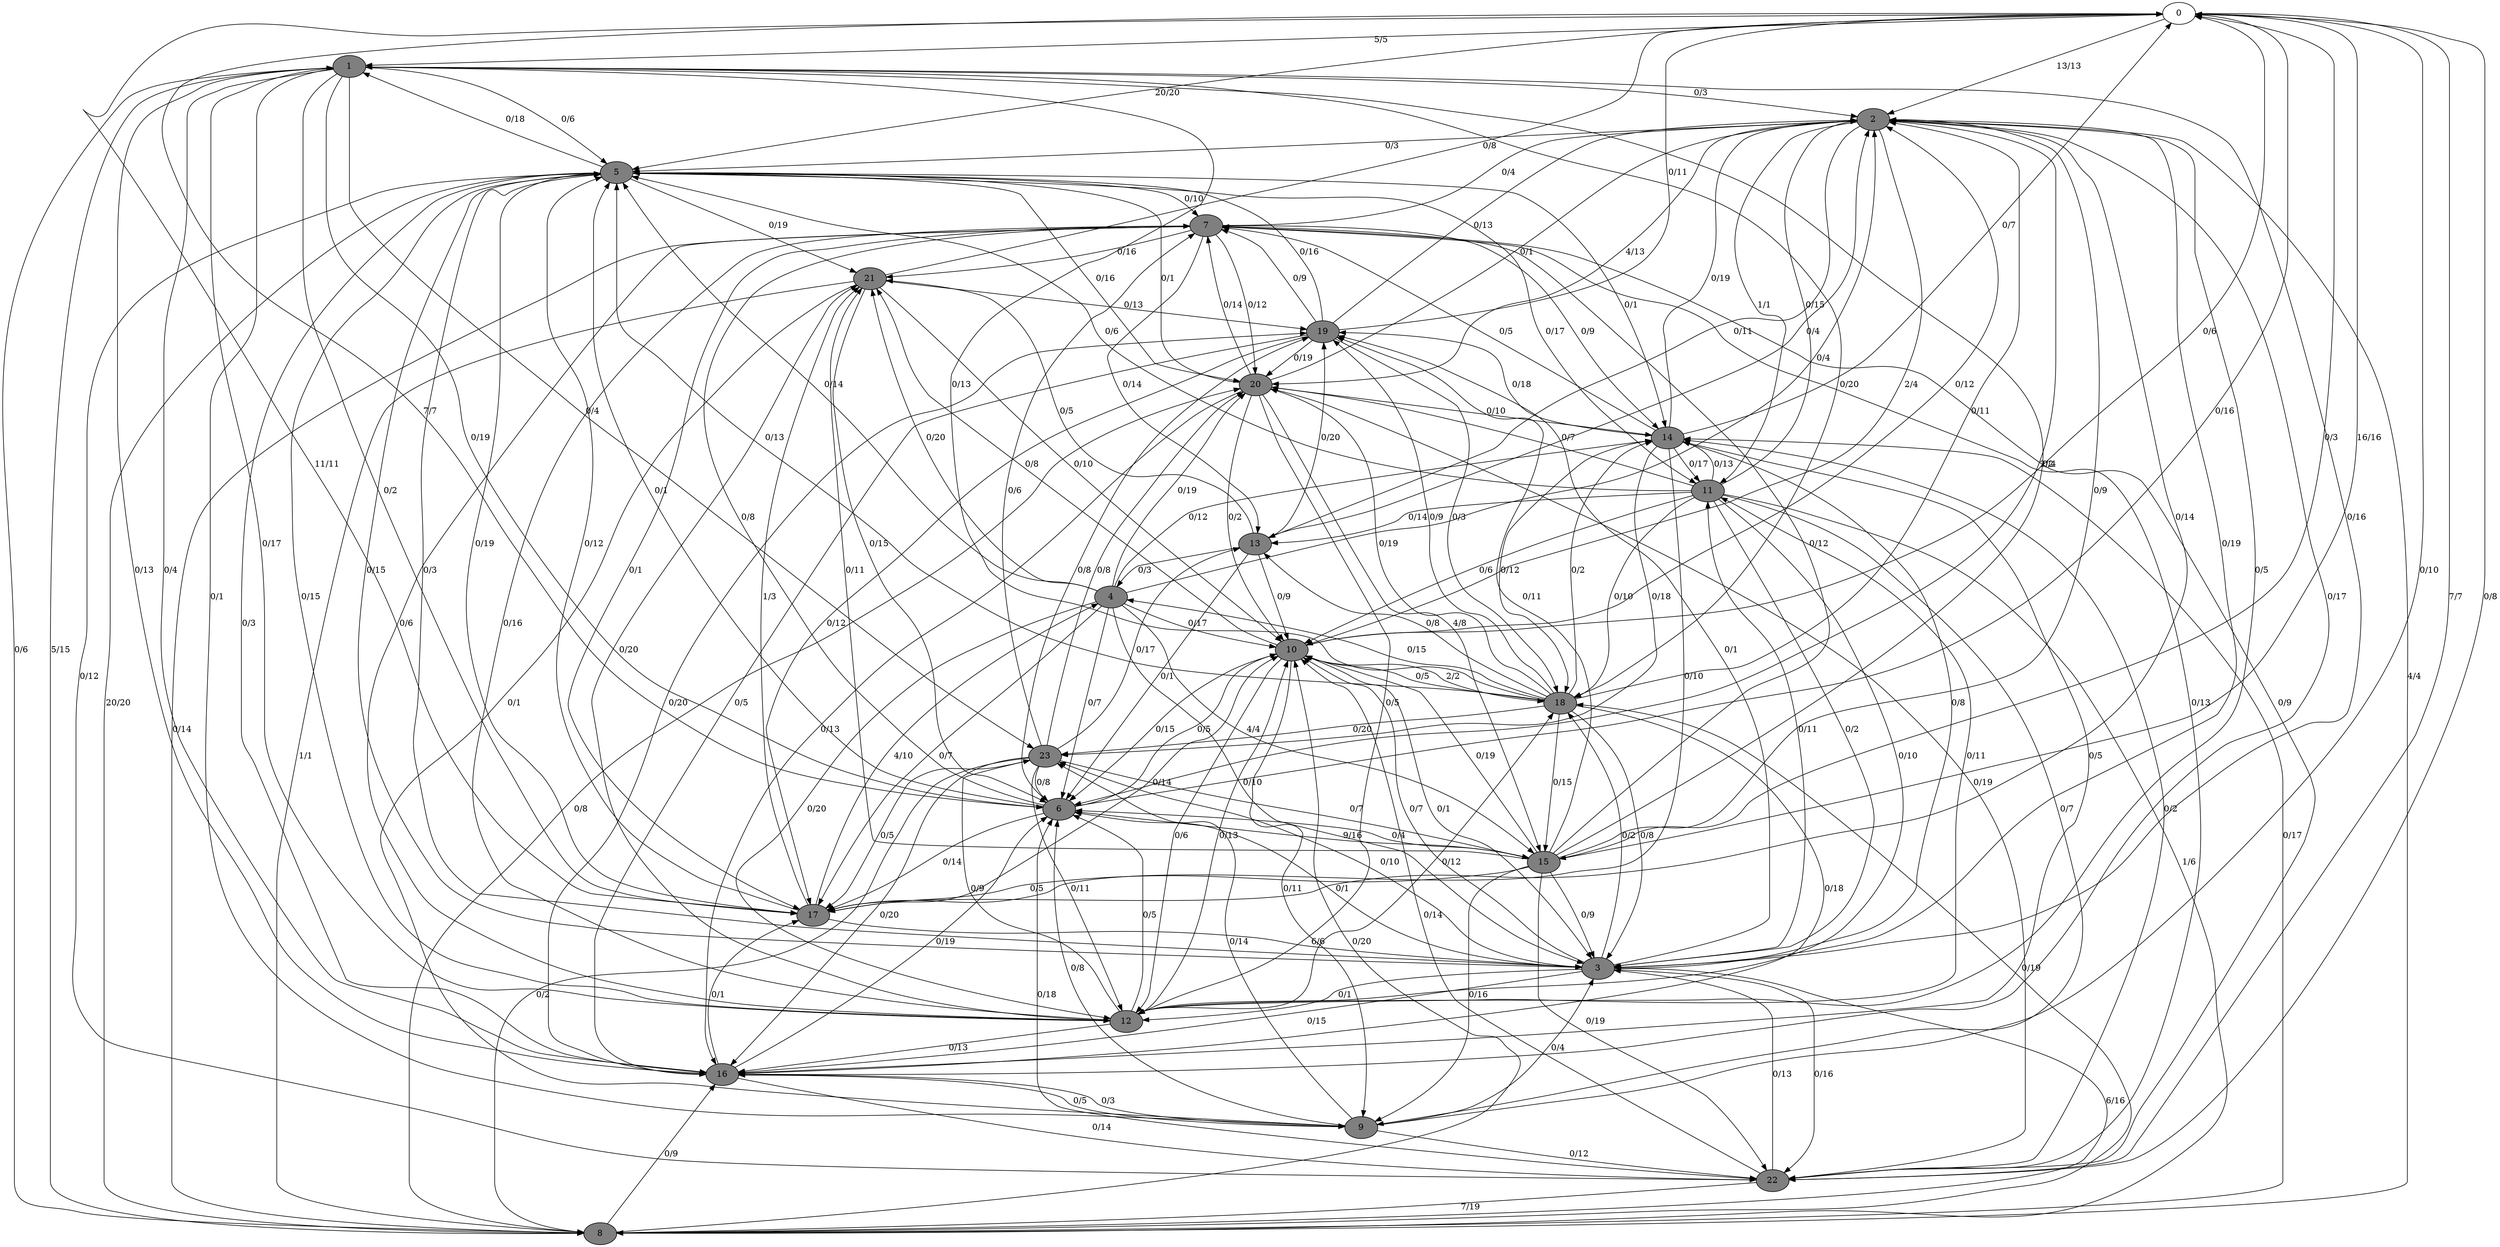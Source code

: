 digraph G {
	0[style=filled fillcolor=grey100];
	0->1[label ="5/5"] ;
	0->2[label ="13/13"] ;
	0->5[label ="20/20"] ;
	0->6[label ="7/7"] ;
	0->15[label ="16/16"] ;
	0->17[label ="11/11"] ;
	0->22[label ="7/7"] ;
	1[style=filled fillcolor=grey50];
	1->2[label ="0/3"] ;
	1->3[label ="0/16"] ;
	1->5[label ="0/6"] ;
	1->6[label ="0/19"] ;
	1->8[label ="5/15"] ;
	1->9[label ="0/1"] ;
	1->12[label ="0/17"] ;
	1->16[label ="0/4"] ;
	1->17[label ="0/2"] ;
	1->18[label ="0/20"] ;
	1->23[label ="0/4"] ;
	2[style=filled fillcolor=grey50];
	2->5[label ="0/3"] ;
	2->6[label ="2/2"] ;
	2->8[label ="4/4"] ;
	2->10[label ="2/4"] ;
	2->11[label ="1/1"] ;
	2->13[label ="0/11"] ;
	2->20[label ="4/13"] ;
	3[style=filled fillcolor=grey50];
	3->2[label ="0/19"] ;
	3->5[label ="0/3"] ;
	3->6[label ="0/1"] ;
	3->8[label ="6/16"] ;
	3->10[label ="0/7"] ;
	3->11[label ="0/11"] ;
	3->12[label ="0/1"] ;
	3->16[label ="0/15"] ;
	3->18[label ="0/2"] ;
	3->19[label ="0/1"] ;
	3->22[label ="0/16"] ;
	3->23[label ="0/10"] ;
	4[style=filled fillcolor=grey50];
	4->2[label ="0/4"] ;
	4->3[label ="0/10"] ;
	4->5[label ="0/14"] ;
	4->6[label ="0/7"] ;
	4->10[label ="0/17"] ;
	4->12[label ="0/20"] ;
	4->14[label ="0/12"] ;
	4->15[label ="4/4"] ;
	4->17[label ="0/7"] ;
	4->20[label ="0/19"] ;
	4->21[label ="0/20"] ;
	5[style=filled fillcolor=grey50];
	5->1[label ="0/18"] ;
	5->3[label ="0/15"] ;
	5->7[label ="0/10"] ;
	5->8[label ="20/20"] ;
	5->11[label ="0/17"] ;
	5->14[label ="0/1"] ;
	5->16[label ="0/3"] ;
	5->17[label ="0/19"] ;
	5->20[label ="0/16"] ;
	5->21[label ="0/19"] ;
	6[style=filled fillcolor=grey50];
	6->0[label ="0/16"] ;
	6->5[label ="0/1"] ;
	6->7[label ="0/8"] ;
	6->10[label ="0/5"] ;
	6->15[label ="9/16"] ;
	6->17[label ="0/14"] ;
	6->19[label ="0/8"] ;
	7[style=filled fillcolor=grey50];
	7->2[label ="0/4"] ;
	7->8[label ="0/14"] ;
	7->12[label ="0/6"] ;
	7->13[label ="0/14"] ;
	7->14[label ="0/9"] ;
	7->17[label ="0/1"] ;
	7->20[label ="0/12"] ;
	7->21[label ="0/16"] ;
	7->22[label ="0/9"] ;
	8[style=filled fillcolor=grey50];
	8->1[label ="0/6"] ;
	8->10[label ="0/20"] ;
	8->14[label ="0/17"] ;
	8->16[label ="0/9"] ;
	8->18[label ="0/19"] ;
	8->20[label ="0/8"] ;
	9[style=filled fillcolor=grey50];
	9->0[label ="0/10"] ;
	9->3[label ="0/4"] ;
	9->6[label ="0/8"] ;
	9->16[label ="0/5"] ;
	9->22[label ="0/12"] ;
	9->23[label ="0/14"] ;
	10[style=filled fillcolor=grey50];
	10->0[label ="0/6"] ;
	10->2[label ="0/12"] ;
	10->3[label ="0/1"] ;
	10->6[label ="0/15"] ;
	10->9[label ="0/11"] ;
	10->12[label ="0/6"] ;
	10->18[label ="2/2"] ;
	10->21[label ="0/8"] ;
	11[style=filled fillcolor=grey50];
	11->2[label ="0/15"] ;
	11->3[label ="0/2"] ;
	11->5[label ="0/6"] ;
	11->8[label ="1/6"] ;
	11->9[label ="0/7"] ;
	11->10[label ="0/6"] ;
	11->12[label ="0/10"] ;
	11->13[label ="0/14"] ;
	11->14[label ="0/13"] ;
	11->18[label ="0/10"] ;
	11->20[label ="0/7"] ;
	12[style=filled fillcolor=grey50];
	12->2[label ="0/5"] ;
	12->5[label ="0/15"] ;
	12->6[label ="0/5"] ;
	12->7[label ="0/16"] ;
	12->10[label ="0/13"] ;
	12->11[label ="0/11"] ;
	12->16[label ="0/13"] ;
	12->18[label ="0/12"] ;
	12->21[label ="0/20"] ;
	12->23[label ="0/9"] ;
	13[style=filled fillcolor=grey50];
	13->2[label ="0/4"] ;
	13->4[label ="0/3"] ;
	13->6[label ="0/1"] ;
	13->10[label ="0/9"] ;
	13->19[label ="0/20"] ;
	13->21[label ="0/5"] ;
	14[style=filled fillcolor=grey50];
	14->0[label ="0/7"] ;
	14->2[label ="0/19"] ;
	14->3[label ="0/8"] ;
	14->7[label ="0/5"] ;
	14->11[label ="0/17"] ;
	14->17[label ="0/10"] ;
	14->18[label ="0/12"] ;
	14->19[label ="0/18"] ;
	14->23[label ="0/18"] ;
	15[style=filled fillcolor=grey50];
	15->0[label ="0/3"] ;
	15->1[label ="0/4"] ;
	15->2[label ="0/9"] ;
	15->3[label ="0/9"] ;
	15->6[label ="0/4"] ;
	15->7[label ="0/12"] ;
	15->9[label ="0/16"] ;
	15->10[label ="0/19"] ;
	15->17[label ="0/5"] ;
	15->19[label ="0/11"] ;
	15->21[label ="0/11"] ;
	15->22[label ="0/19"] ;
	16[style=filled fillcolor=grey50];
	16->1[label ="0/13"] ;
	16->2[label ="0/17"] ;
	16->6[label ="0/19"] ;
	16->9[label ="0/3"] ;
	16->14[label ="0/5"] ;
	16->17[label ="0/1"] ;
	16->19[label ="0/20"] ;
	16->22[label ="0/14"] ;
	17[style=filled fillcolor=grey50];
	17->2[label ="0/14"] ;
	17->3[label ="6/6"] ;
	17->4[label ="4/10"] ;
	17->5[label ="0/12"] ;
	17->10[label ="0/14"] ;
	17->21[label ="1/3"] ;
	18[style=filled fillcolor=grey50];
	18->1[label ="0/13"] ;
	18->2[label ="0/11"] ;
	18->3[label ="0/8"] ;
	18->4[label ="0/15"] ;
	18->5[label ="0/13"] ;
	18->10[label ="0/5"] ;
	18->13[label ="0/8"] ;
	18->14[label ="0/2"] ;
	18->15[label ="0/15"] ;
	18->16[label ="0/18"] ;
	18->19[label ="0/9"] ;
	18->20[label ="0/19"] ;
	18->23[label ="0/20"] ;
	19[style=filled fillcolor=grey50];
	19->0[label ="0/11"] ;
	19->2[label ="0/13"] ;
	19->5[label ="0/16"] ;
	19->7[label ="0/9"] ;
	19->16[label ="0/5"] ;
	19->17[label ="0/12"] ;
	19->18[label ="0/3"] ;
	19->20[label ="0/19"] ;
	20[style=filled fillcolor=grey50];
	20->2[label ="0/1"] ;
	20->5[label ="0/1"] ;
	20->7[label ="0/14"] ;
	20->10[label ="0/2"] ;
	20->12[label ="0/5"] ;
	20->14[label ="0/10"] ;
	20->15[label ="4/8"] ;
	20->16[label ="0/13"] ;
	20->22[label ="0/19"] ;
	21[style=filled fillcolor=grey50];
	21->0[label ="0/8"] ;
	21->6[label ="0/15"] ;
	21->8[label ="1/1"] ;
	21->9[label ="0/1"] ;
	21->10[label ="0/10"] ;
	21->19[label ="0/13"] ;
	22[style=filled fillcolor=grey50];
	22->0[label ="0/8"] ;
	22->3[label ="0/13"] ;
	22->5[label ="0/12"] ;
	22->6[label ="0/18"] ;
	22->7[label ="0/13"] ;
	22->8[label ="7/19"] ;
	22->10[label ="0/14"] ;
	22->14[label ="0/2"] ;
	23[style=filled fillcolor=grey50];
	23->6[label ="0/8"] ;
	23->7[label ="0/6"] ;
	23->8[label ="0/2"] ;
	23->12[label ="0/11"] ;
	23->13[label ="0/17"] ;
	23->15[label ="0/7"] ;
	23->16[label ="0/20"] ;
	23->17[label ="0/5"] ;
	23->20[label ="0/8"] ;
}
